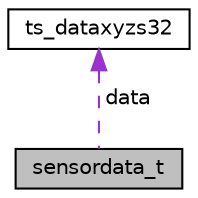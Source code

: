 digraph "sensordata_t"
{
  edge [fontname="Helvetica",fontsize="10",labelfontname="Helvetica",labelfontsize="10"];
  node [fontname="Helvetica",fontsize="10",shape=record];
  Node1 [label="sensordata_t",height=0.2,width=0.4,color="black", fillcolor="grey75", style="filled", fontcolor="black"];
  Node2 -> Node1 [dir="back",color="darkorchid3",fontsize="10",style="dashed",label=" data" ,fontname="Helvetica"];
  Node2 [label="ts_dataxyzs32",height=0.2,width=0.4,color="black", fillcolor="white", style="filled",URL="$structts__dataxyzs32.html",tooltip="3-axis data as S32 "];
}

